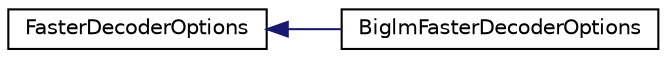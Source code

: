 digraph "Graphical Class Hierarchy"
{
  edge [fontname="Helvetica",fontsize="10",labelfontname="Helvetica",labelfontsize="10"];
  node [fontname="Helvetica",fontsize="10",shape=record];
  rankdir="LR";
  Node0 [label="FasterDecoderOptions",height=0.2,width=0.4,color="black", fillcolor="white", style="filled",URL="$structkaldi_1_1FasterDecoderOptions.html"];
  Node0 -> Node1 [dir="back",color="midnightblue",fontsize="10",style="solid",fontname="Helvetica"];
  Node1 [label="BiglmFasterDecoderOptions",height=0.2,width=0.4,color="black", fillcolor="white", style="filled",URL="$structkaldi_1_1BiglmFasterDecoderOptions.html"];
}
